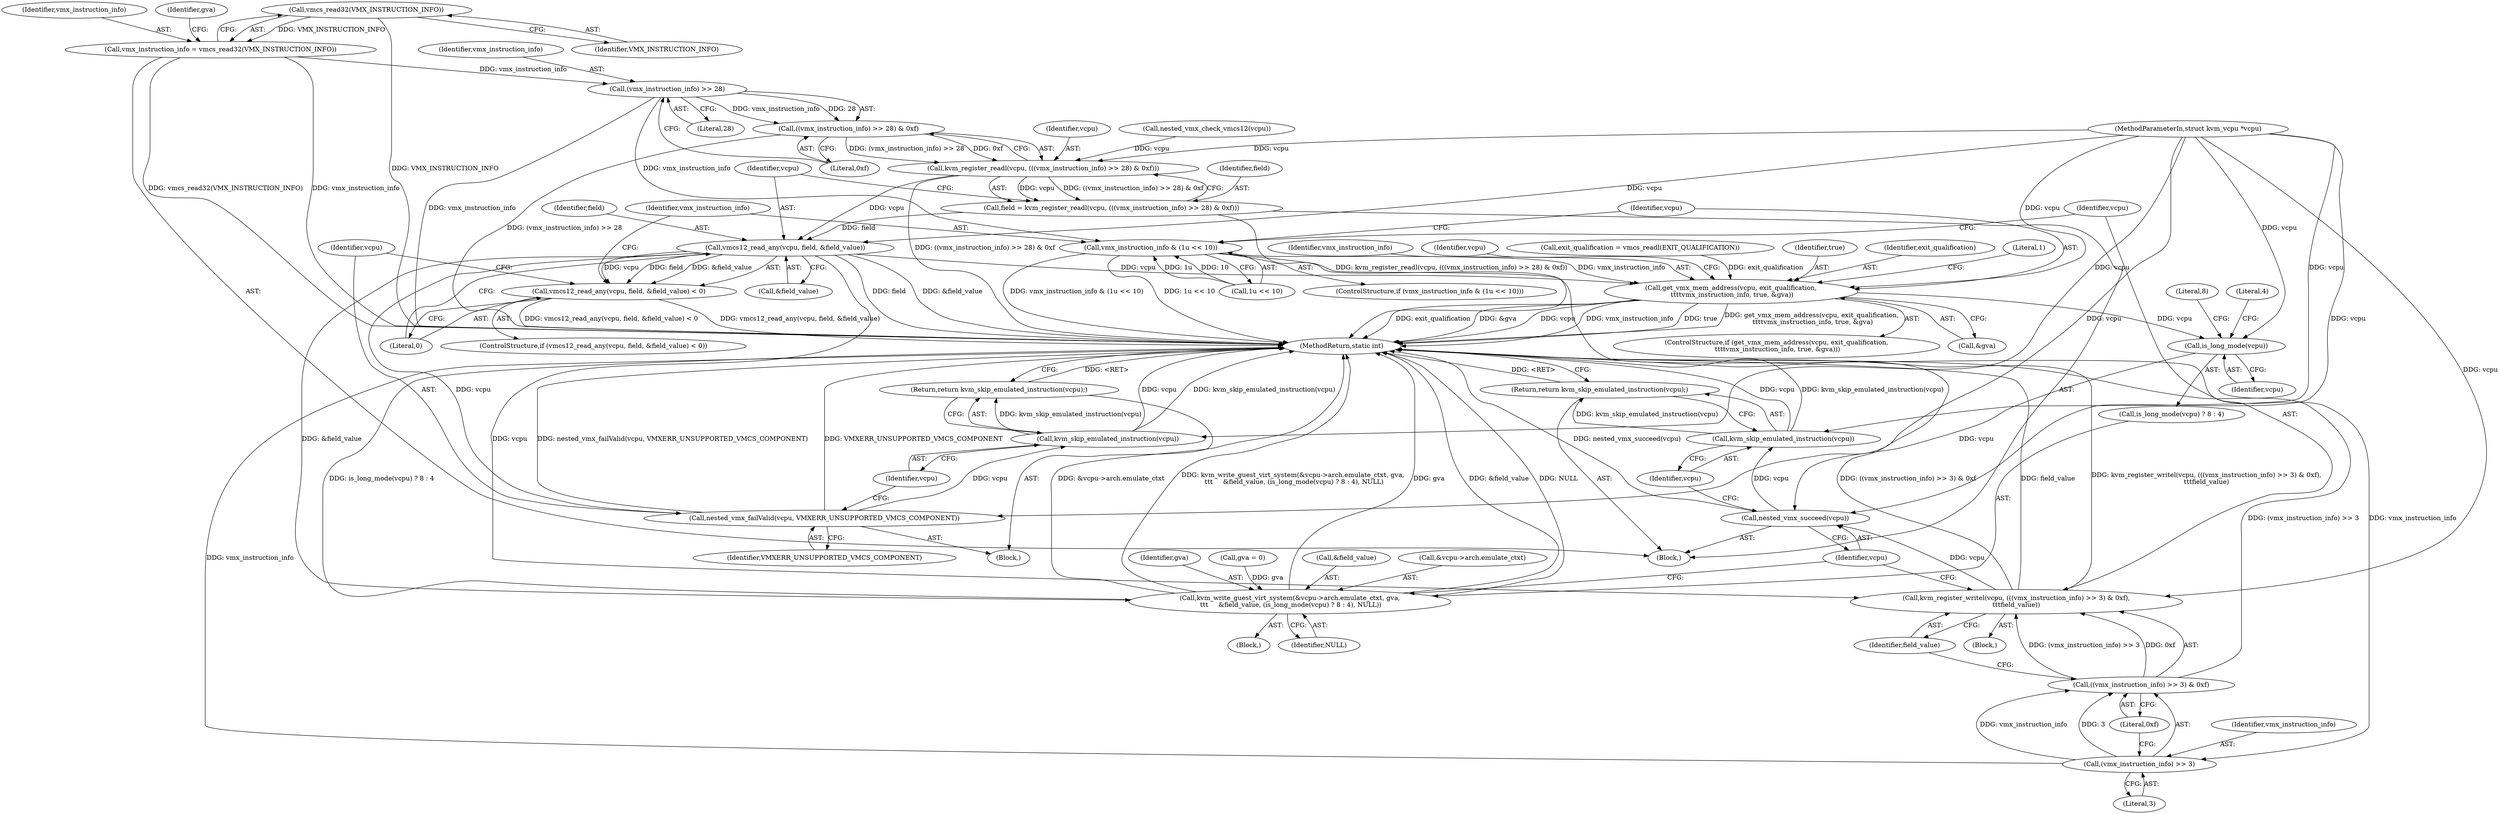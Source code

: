 digraph "0_linux_727ba748e110b4de50d142edca9d6a9b7e6111d8_1@API" {
"1000117" [label="(Call,vmcs_read32(VMX_INSTRUCTION_INFO))"];
"1000115" [label="(Call,vmx_instruction_info = vmcs_read32(VMX_INSTRUCTION_INFO))"];
"1000141" [label="(Call,(vmx_instruction_info) >> 28)"];
"1000140" [label="(Call,((vmx_instruction_info) >> 28) & 0xf)"];
"1000138" [label="(Call,kvm_register_readl(vcpu, (((vmx_instruction_info) >> 28) & 0xf)))"];
"1000136" [label="(Call,field = kvm_register_readl(vcpu, (((vmx_instruction_info) >> 28) & 0xf)))"];
"1000147" [label="(Call,vmcs12_read_any(vcpu, field, &field_value))"];
"1000146" [label="(Call,vmcs12_read_any(vcpu, field, &field_value) < 0)"];
"1000154" [label="(Call,nested_vmx_failValid(vcpu, VMXERR_UNSUPPORTED_VMCS_COMPONENT))"];
"1000158" [label="(Call,kvm_skip_emulated_instruction(vcpu))"];
"1000157" [label="(Return,return kvm_skip_emulated_instruction(vcpu);)"];
"1000167" [label="(Call,kvm_register_writel(vcpu, (((vmx_instruction_info) >> 3) & 0xf),\n\t\t\tfield_value))"];
"1000203" [label="(Call,nested_vmx_succeed(vcpu))"];
"1000206" [label="(Call,kvm_skip_emulated_instruction(vcpu))"];
"1000205" [label="(Return,return kvm_skip_emulated_instruction(vcpu);)"];
"1000178" [label="(Call,get_vmx_mem_address(vcpu, exit_qualification,\n \t\t\t\tvmx_instruction_info, true, &gva))"];
"1000198" [label="(Call,is_long_mode(vcpu))"];
"1000187" [label="(Call,kvm_write_guest_virt_system(&vcpu->arch.emulate_ctxt, gva,\n \t\t\t     &field_value, (is_long_mode(vcpu) ? 8 : 4), NULL))"];
"1000161" [label="(Call,vmx_instruction_info & (1u << 10))"];
"1000170" [label="(Call,(vmx_instruction_info) >> 3)"];
"1000169" [label="(Call,((vmx_instruction_info) >> 3) & 0xf)"];
"1000150" [label="(Call,&field_value)"];
"1000117" [label="(Call,vmcs_read32(VMX_INSTRUCTION_INFO))"];
"1000155" [label="(Identifier,vcpu)"];
"1000143" [label="(Literal,28)"];
"1000154" [label="(Call,nested_vmx_failValid(vcpu, VMXERR_UNSUPPORTED_VMCS_COMPONENT))"];
"1000180" [label="(Identifier,exit_qualification)"];
"1000141" [label="(Call,(vmx_instruction_info) >> 28)"];
"1000142" [label="(Identifier,vmx_instruction_info)"];
"1000161" [label="(Call,vmx_instruction_info & (1u << 10))"];
"1000116" [label="(Identifier,vmx_instruction_info)"];
"1000162" [label="(Identifier,vmx_instruction_info)"];
"1000118" [label="(Identifier,VMX_INSTRUCTION_INFO)"];
"1000186" [label="(Literal,1)"];
"1000208" [label="(MethodReturn,static int)"];
"1000105" [label="(MethodParameterIn,struct kvm_vcpu *vcpu)"];
"1000181" [label="(Identifier,vmx_instruction_info)"];
"1000205" [label="(Return,return kvm_skip_emulated_instruction(vcpu);)"];
"1000176" [label="(Block,)"];
"1000169" [label="(Call,((vmx_instruction_info) >> 3) & 0xf)"];
"1000206" [label="(Call,kvm_skip_emulated_instruction(vcpu))"];
"1000160" [label="(ControlStructure,if (vmx_instruction_info & (1u << 10)))"];
"1000159" [label="(Identifier,vcpu)"];
"1000136" [label="(Call,field = kvm_register_readl(vcpu, (((vmx_instruction_info) >> 28) & 0xf)))"];
"1000191" [label="(Identifier,vcpu)"];
"1000166" [label="(Block,)"];
"1000121" [label="(Identifier,gva)"];
"1000139" [label="(Identifier,vcpu)"];
"1000177" [label="(ControlStructure,if (get_vmx_mem_address(vcpu, exit_qualification,\n \t\t\t\tvmx_instruction_info, true, &gva)))"];
"1000140" [label="(Call,((vmx_instruction_info) >> 28) & 0xf)"];
"1000183" [label="(Call,&gva)"];
"1000144" [label="(Literal,0xf)"];
"1000131" [label="(Call,nested_vmx_check_vmcs12(vcpu))"];
"1000153" [label="(Block,)"];
"1000110" [label="(Call,exit_qualification = vmcs_readl(EXIT_QUALIFICATION))"];
"1000194" [label="(Identifier,gva)"];
"1000120" [label="(Call,gva = 0)"];
"1000174" [label="(Identifier,field_value)"];
"1000204" [label="(Identifier,vcpu)"];
"1000203" [label="(Call,nested_vmx_succeed(vcpu))"];
"1000137" [label="(Identifier,field)"];
"1000171" [label="(Identifier,vmx_instruction_info)"];
"1000156" [label="(Identifier,VMXERR_UNSUPPORTED_VMCS_COMPONENT)"];
"1000157" [label="(Return,return kvm_skip_emulated_instruction(vcpu);)"];
"1000200" [label="(Literal,8)"];
"1000182" [label="(Identifier,true)"];
"1000197" [label="(Call,is_long_mode(vcpu) ? 8 : 4)"];
"1000173" [label="(Literal,0xf)"];
"1000207" [label="(Identifier,vcpu)"];
"1000167" [label="(Call,kvm_register_writel(vcpu, (((vmx_instruction_info) >> 3) & 0xf),\n\t\t\tfield_value))"];
"1000147" [label="(Call,vmcs12_read_any(vcpu, field, &field_value))"];
"1000198" [label="(Call,is_long_mode(vcpu))"];
"1000179" [label="(Identifier,vcpu)"];
"1000138" [label="(Call,kvm_register_readl(vcpu, (((vmx_instruction_info) >> 28) & 0xf)))"];
"1000195" [label="(Call,&field_value)"];
"1000145" [label="(ControlStructure,if (vmcs12_read_any(vcpu, field, &field_value) < 0))"];
"1000152" [label="(Literal,0)"];
"1000170" [label="(Call,(vmx_instruction_info) >> 3)"];
"1000178" [label="(Call,get_vmx_mem_address(vcpu, exit_qualification,\n \t\t\t\tvmx_instruction_info, true, &gva))"];
"1000199" [label="(Identifier,vcpu)"];
"1000149" [label="(Identifier,field)"];
"1000115" [label="(Call,vmx_instruction_info = vmcs_read32(VMX_INSTRUCTION_INFO))"];
"1000106" [label="(Block,)"];
"1000187" [label="(Call,kvm_write_guest_virt_system(&vcpu->arch.emulate_ctxt, gva,\n \t\t\t     &field_value, (is_long_mode(vcpu) ? 8 : 4), NULL))"];
"1000158" [label="(Call,kvm_skip_emulated_instruction(vcpu))"];
"1000168" [label="(Identifier,vcpu)"];
"1000202" [label="(Identifier,NULL)"];
"1000146" [label="(Call,vmcs12_read_any(vcpu, field, &field_value) < 0)"];
"1000188" [label="(Call,&vcpu->arch.emulate_ctxt)"];
"1000201" [label="(Literal,4)"];
"1000148" [label="(Identifier,vcpu)"];
"1000163" [label="(Call,1u << 10)"];
"1000172" [label="(Literal,3)"];
"1000117" -> "1000115"  [label="AST: "];
"1000117" -> "1000118"  [label="CFG: "];
"1000118" -> "1000117"  [label="AST: "];
"1000115" -> "1000117"  [label="CFG: "];
"1000117" -> "1000208"  [label="DDG: VMX_INSTRUCTION_INFO"];
"1000117" -> "1000115"  [label="DDG: VMX_INSTRUCTION_INFO"];
"1000115" -> "1000106"  [label="AST: "];
"1000116" -> "1000115"  [label="AST: "];
"1000121" -> "1000115"  [label="CFG: "];
"1000115" -> "1000208"  [label="DDG: vmcs_read32(VMX_INSTRUCTION_INFO)"];
"1000115" -> "1000208"  [label="DDG: vmx_instruction_info"];
"1000115" -> "1000141"  [label="DDG: vmx_instruction_info"];
"1000141" -> "1000140"  [label="AST: "];
"1000141" -> "1000143"  [label="CFG: "];
"1000142" -> "1000141"  [label="AST: "];
"1000143" -> "1000141"  [label="AST: "];
"1000144" -> "1000141"  [label="CFG: "];
"1000141" -> "1000208"  [label="DDG: vmx_instruction_info"];
"1000141" -> "1000140"  [label="DDG: vmx_instruction_info"];
"1000141" -> "1000140"  [label="DDG: 28"];
"1000141" -> "1000161"  [label="DDG: vmx_instruction_info"];
"1000140" -> "1000138"  [label="AST: "];
"1000140" -> "1000144"  [label="CFG: "];
"1000144" -> "1000140"  [label="AST: "];
"1000138" -> "1000140"  [label="CFG: "];
"1000140" -> "1000208"  [label="DDG: (vmx_instruction_info) >> 28"];
"1000140" -> "1000138"  [label="DDG: (vmx_instruction_info) >> 28"];
"1000140" -> "1000138"  [label="DDG: 0xf"];
"1000138" -> "1000136"  [label="AST: "];
"1000139" -> "1000138"  [label="AST: "];
"1000136" -> "1000138"  [label="CFG: "];
"1000138" -> "1000208"  [label="DDG: ((vmx_instruction_info) >> 28) & 0xf"];
"1000138" -> "1000136"  [label="DDG: vcpu"];
"1000138" -> "1000136"  [label="DDG: ((vmx_instruction_info) >> 28) & 0xf"];
"1000131" -> "1000138"  [label="DDG: vcpu"];
"1000105" -> "1000138"  [label="DDG: vcpu"];
"1000138" -> "1000147"  [label="DDG: vcpu"];
"1000136" -> "1000106"  [label="AST: "];
"1000137" -> "1000136"  [label="AST: "];
"1000148" -> "1000136"  [label="CFG: "];
"1000136" -> "1000208"  [label="DDG: kvm_register_readl(vcpu, (((vmx_instruction_info) >> 28) & 0xf))"];
"1000136" -> "1000147"  [label="DDG: field"];
"1000147" -> "1000146"  [label="AST: "];
"1000147" -> "1000150"  [label="CFG: "];
"1000148" -> "1000147"  [label="AST: "];
"1000149" -> "1000147"  [label="AST: "];
"1000150" -> "1000147"  [label="AST: "];
"1000152" -> "1000147"  [label="CFG: "];
"1000147" -> "1000208"  [label="DDG: field"];
"1000147" -> "1000208"  [label="DDG: &field_value"];
"1000147" -> "1000146"  [label="DDG: vcpu"];
"1000147" -> "1000146"  [label="DDG: field"];
"1000147" -> "1000146"  [label="DDG: &field_value"];
"1000105" -> "1000147"  [label="DDG: vcpu"];
"1000147" -> "1000154"  [label="DDG: vcpu"];
"1000147" -> "1000167"  [label="DDG: vcpu"];
"1000147" -> "1000178"  [label="DDG: vcpu"];
"1000147" -> "1000187"  [label="DDG: &field_value"];
"1000146" -> "1000145"  [label="AST: "];
"1000146" -> "1000152"  [label="CFG: "];
"1000152" -> "1000146"  [label="AST: "];
"1000155" -> "1000146"  [label="CFG: "];
"1000162" -> "1000146"  [label="CFG: "];
"1000146" -> "1000208"  [label="DDG: vmcs12_read_any(vcpu, field, &field_value) < 0"];
"1000146" -> "1000208"  [label="DDG: vmcs12_read_any(vcpu, field, &field_value)"];
"1000154" -> "1000153"  [label="AST: "];
"1000154" -> "1000156"  [label="CFG: "];
"1000155" -> "1000154"  [label="AST: "];
"1000156" -> "1000154"  [label="AST: "];
"1000159" -> "1000154"  [label="CFG: "];
"1000154" -> "1000208"  [label="DDG: nested_vmx_failValid(vcpu, VMXERR_UNSUPPORTED_VMCS_COMPONENT)"];
"1000154" -> "1000208"  [label="DDG: VMXERR_UNSUPPORTED_VMCS_COMPONENT"];
"1000105" -> "1000154"  [label="DDG: vcpu"];
"1000154" -> "1000158"  [label="DDG: vcpu"];
"1000158" -> "1000157"  [label="AST: "];
"1000158" -> "1000159"  [label="CFG: "];
"1000159" -> "1000158"  [label="AST: "];
"1000157" -> "1000158"  [label="CFG: "];
"1000158" -> "1000208"  [label="DDG: vcpu"];
"1000158" -> "1000208"  [label="DDG: kvm_skip_emulated_instruction(vcpu)"];
"1000158" -> "1000157"  [label="DDG: kvm_skip_emulated_instruction(vcpu)"];
"1000105" -> "1000158"  [label="DDG: vcpu"];
"1000157" -> "1000153"  [label="AST: "];
"1000208" -> "1000157"  [label="CFG: "];
"1000157" -> "1000208"  [label="DDG: <RET>"];
"1000167" -> "1000166"  [label="AST: "];
"1000167" -> "1000174"  [label="CFG: "];
"1000168" -> "1000167"  [label="AST: "];
"1000169" -> "1000167"  [label="AST: "];
"1000174" -> "1000167"  [label="AST: "];
"1000204" -> "1000167"  [label="CFG: "];
"1000167" -> "1000208"  [label="DDG: ((vmx_instruction_info) >> 3) & 0xf"];
"1000167" -> "1000208"  [label="DDG: field_value"];
"1000167" -> "1000208"  [label="DDG: kvm_register_writel(vcpu, (((vmx_instruction_info) >> 3) & 0xf),\n\t\t\tfield_value)"];
"1000105" -> "1000167"  [label="DDG: vcpu"];
"1000169" -> "1000167"  [label="DDG: (vmx_instruction_info) >> 3"];
"1000169" -> "1000167"  [label="DDG: 0xf"];
"1000167" -> "1000203"  [label="DDG: vcpu"];
"1000203" -> "1000106"  [label="AST: "];
"1000203" -> "1000204"  [label="CFG: "];
"1000204" -> "1000203"  [label="AST: "];
"1000207" -> "1000203"  [label="CFG: "];
"1000203" -> "1000208"  [label="DDG: nested_vmx_succeed(vcpu)"];
"1000198" -> "1000203"  [label="DDG: vcpu"];
"1000105" -> "1000203"  [label="DDG: vcpu"];
"1000203" -> "1000206"  [label="DDG: vcpu"];
"1000206" -> "1000205"  [label="AST: "];
"1000206" -> "1000207"  [label="CFG: "];
"1000207" -> "1000206"  [label="AST: "];
"1000205" -> "1000206"  [label="CFG: "];
"1000206" -> "1000208"  [label="DDG: vcpu"];
"1000206" -> "1000208"  [label="DDG: kvm_skip_emulated_instruction(vcpu)"];
"1000206" -> "1000205"  [label="DDG: kvm_skip_emulated_instruction(vcpu)"];
"1000105" -> "1000206"  [label="DDG: vcpu"];
"1000205" -> "1000106"  [label="AST: "];
"1000208" -> "1000205"  [label="CFG: "];
"1000205" -> "1000208"  [label="DDG: <RET>"];
"1000178" -> "1000177"  [label="AST: "];
"1000178" -> "1000183"  [label="CFG: "];
"1000179" -> "1000178"  [label="AST: "];
"1000180" -> "1000178"  [label="AST: "];
"1000181" -> "1000178"  [label="AST: "];
"1000182" -> "1000178"  [label="AST: "];
"1000183" -> "1000178"  [label="AST: "];
"1000186" -> "1000178"  [label="CFG: "];
"1000191" -> "1000178"  [label="CFG: "];
"1000178" -> "1000208"  [label="DDG: vcpu"];
"1000178" -> "1000208"  [label="DDG: vmx_instruction_info"];
"1000178" -> "1000208"  [label="DDG: true"];
"1000178" -> "1000208"  [label="DDG: get_vmx_mem_address(vcpu, exit_qualification,\n \t\t\t\tvmx_instruction_info, true, &gva)"];
"1000178" -> "1000208"  [label="DDG: exit_qualification"];
"1000178" -> "1000208"  [label="DDG: &gva"];
"1000105" -> "1000178"  [label="DDG: vcpu"];
"1000110" -> "1000178"  [label="DDG: exit_qualification"];
"1000161" -> "1000178"  [label="DDG: vmx_instruction_info"];
"1000178" -> "1000198"  [label="DDG: vcpu"];
"1000198" -> "1000197"  [label="AST: "];
"1000198" -> "1000199"  [label="CFG: "];
"1000199" -> "1000198"  [label="AST: "];
"1000200" -> "1000198"  [label="CFG: "];
"1000201" -> "1000198"  [label="CFG: "];
"1000105" -> "1000198"  [label="DDG: vcpu"];
"1000187" -> "1000176"  [label="AST: "];
"1000187" -> "1000202"  [label="CFG: "];
"1000188" -> "1000187"  [label="AST: "];
"1000194" -> "1000187"  [label="AST: "];
"1000195" -> "1000187"  [label="AST: "];
"1000197" -> "1000187"  [label="AST: "];
"1000202" -> "1000187"  [label="AST: "];
"1000204" -> "1000187"  [label="CFG: "];
"1000187" -> "1000208"  [label="DDG: is_long_mode(vcpu) ? 8 : 4"];
"1000187" -> "1000208"  [label="DDG: &vcpu->arch.emulate_ctxt"];
"1000187" -> "1000208"  [label="DDG: kvm_write_guest_virt_system(&vcpu->arch.emulate_ctxt, gva,\n \t\t\t     &field_value, (is_long_mode(vcpu) ? 8 : 4), NULL)"];
"1000187" -> "1000208"  [label="DDG: gva"];
"1000187" -> "1000208"  [label="DDG: &field_value"];
"1000187" -> "1000208"  [label="DDG: NULL"];
"1000120" -> "1000187"  [label="DDG: gva"];
"1000161" -> "1000160"  [label="AST: "];
"1000161" -> "1000163"  [label="CFG: "];
"1000162" -> "1000161"  [label="AST: "];
"1000163" -> "1000161"  [label="AST: "];
"1000168" -> "1000161"  [label="CFG: "];
"1000179" -> "1000161"  [label="CFG: "];
"1000161" -> "1000208"  [label="DDG: 1u << 10"];
"1000161" -> "1000208"  [label="DDG: vmx_instruction_info & (1u << 10)"];
"1000163" -> "1000161"  [label="DDG: 1u"];
"1000163" -> "1000161"  [label="DDG: 10"];
"1000161" -> "1000170"  [label="DDG: vmx_instruction_info"];
"1000170" -> "1000169"  [label="AST: "];
"1000170" -> "1000172"  [label="CFG: "];
"1000171" -> "1000170"  [label="AST: "];
"1000172" -> "1000170"  [label="AST: "];
"1000173" -> "1000170"  [label="CFG: "];
"1000170" -> "1000208"  [label="DDG: vmx_instruction_info"];
"1000170" -> "1000169"  [label="DDG: vmx_instruction_info"];
"1000170" -> "1000169"  [label="DDG: 3"];
"1000169" -> "1000173"  [label="CFG: "];
"1000173" -> "1000169"  [label="AST: "];
"1000174" -> "1000169"  [label="CFG: "];
"1000169" -> "1000208"  [label="DDG: (vmx_instruction_info) >> 3"];
}
